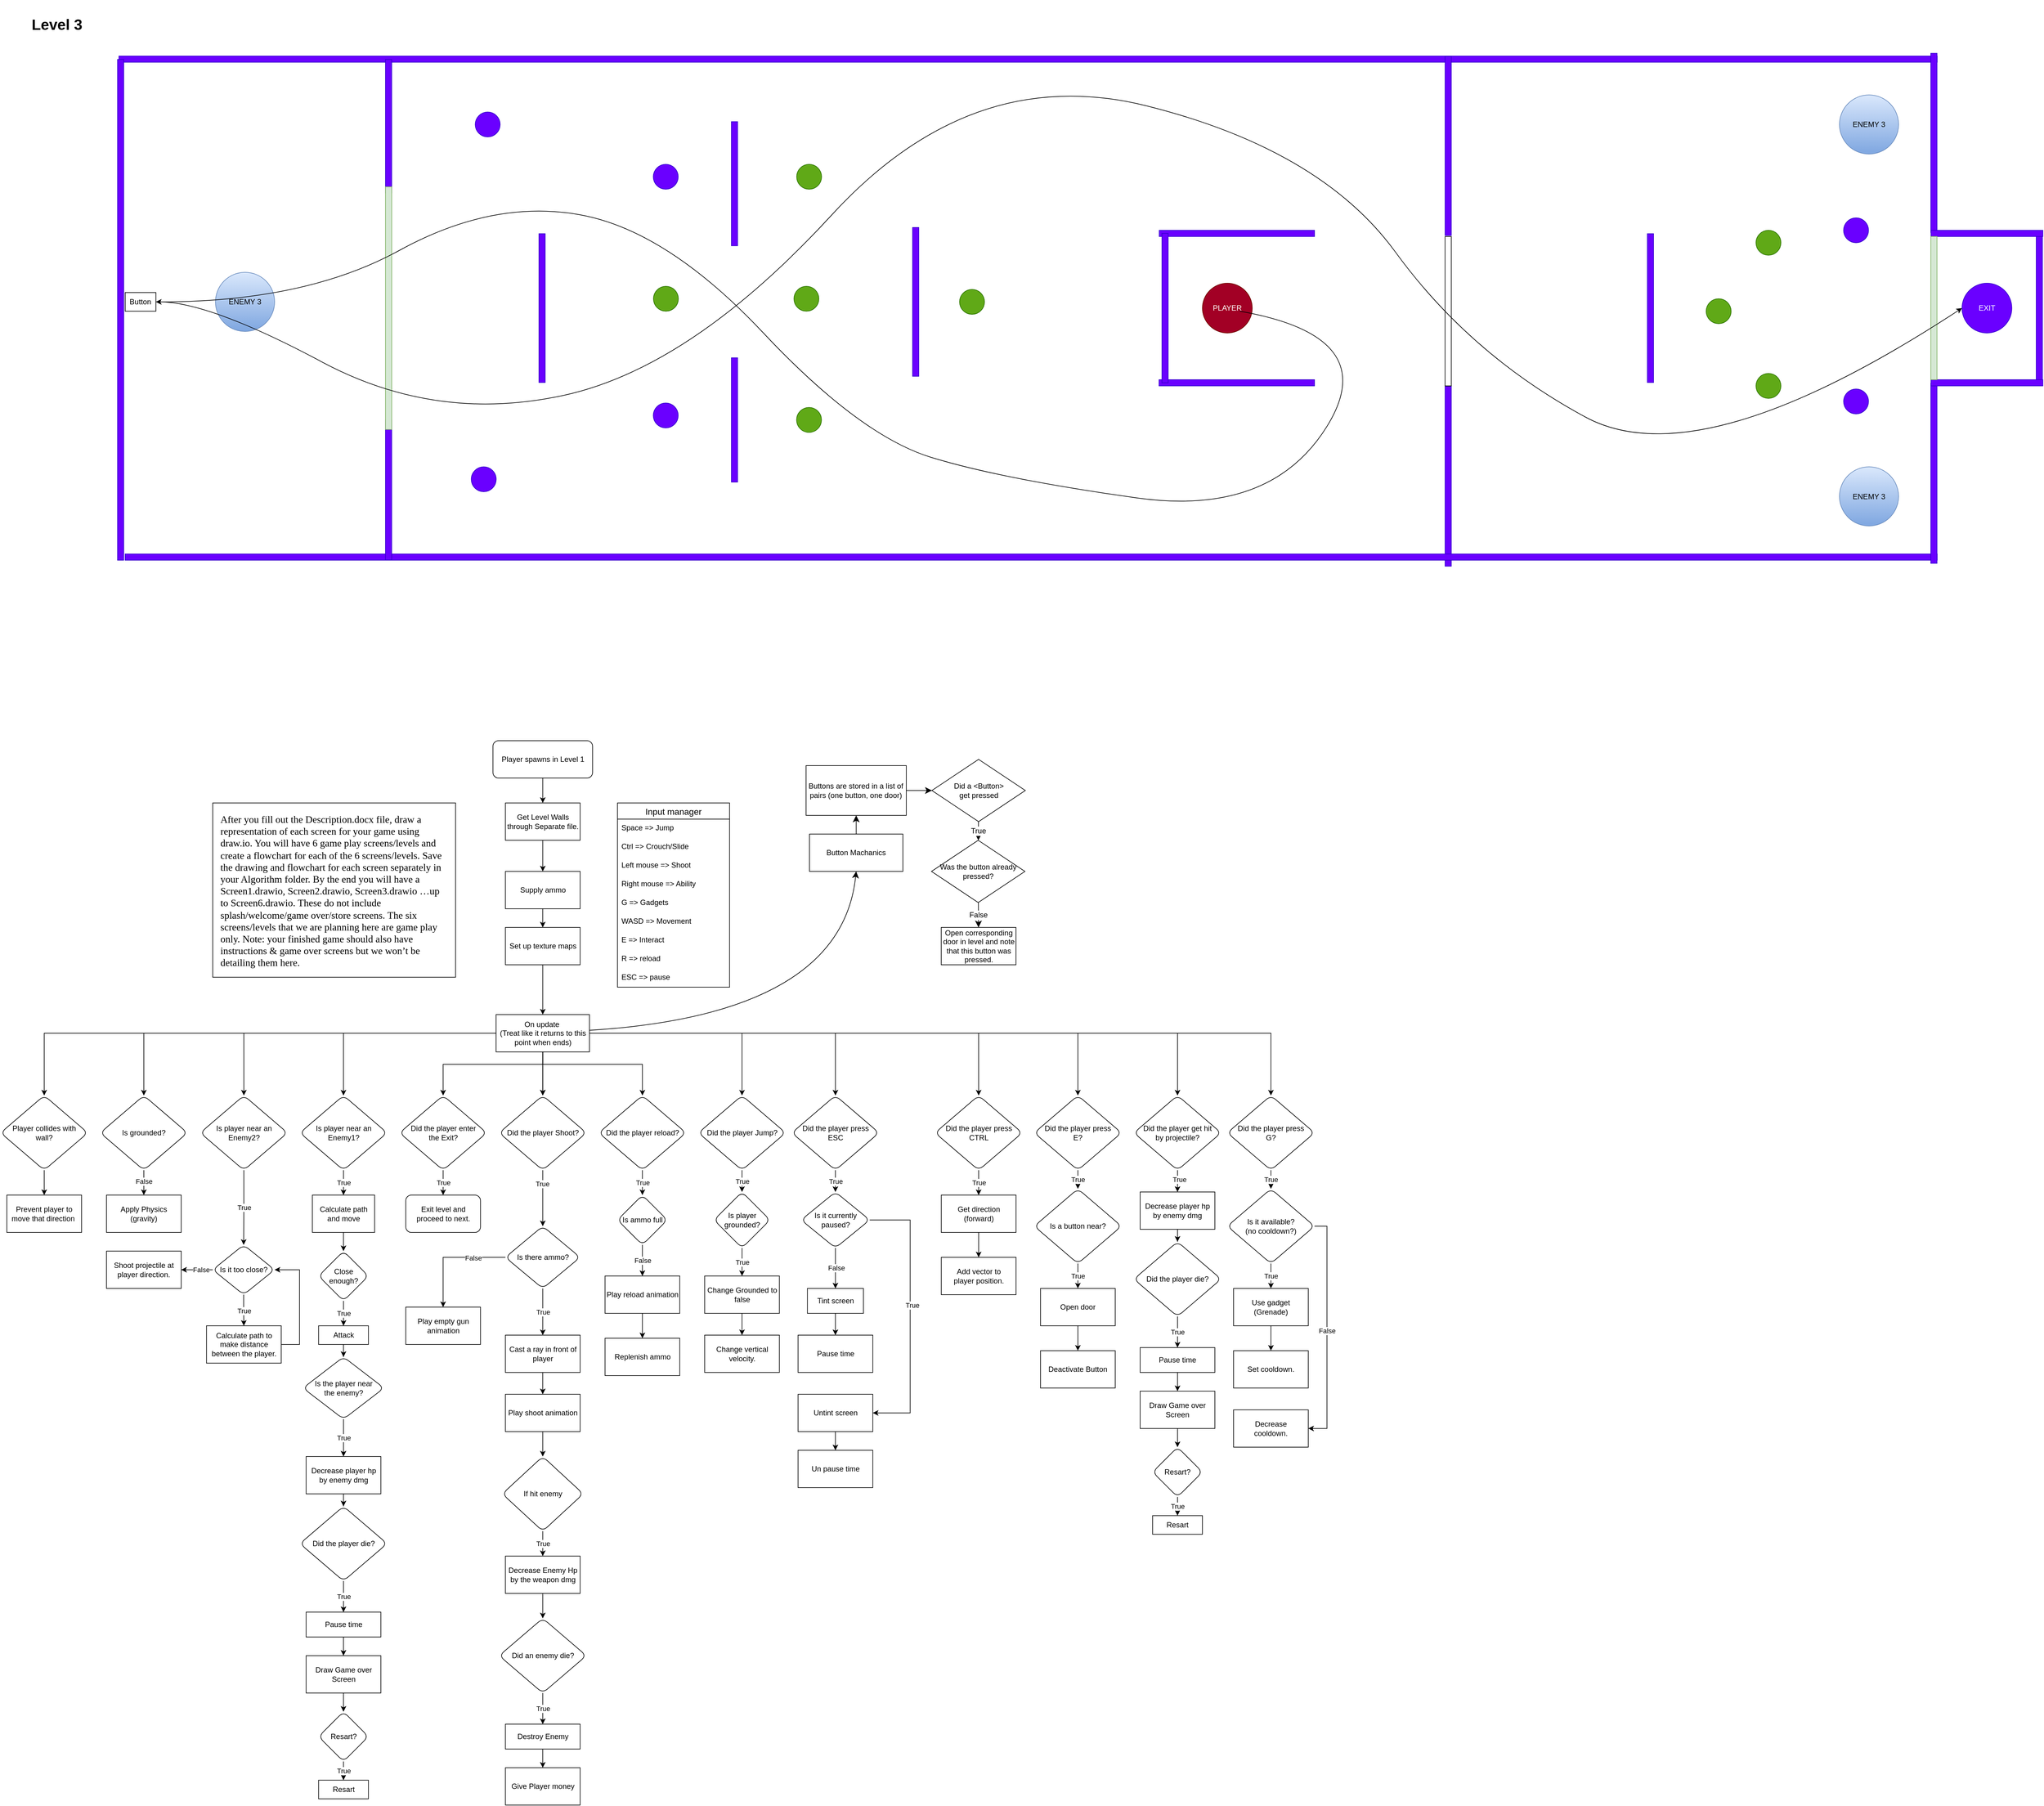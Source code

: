 <mxfile version="26.2.14">
  <diagram name="Page-1" id="2xfqD6G6PX9wo0LNrm-w">
    <mxGraphModel dx="1683" dy="1154" grid="1" gridSize="10" guides="1" tooltips="1" connect="1" arrows="1" fold="1" page="1" pageScale="1" pageWidth="1200" pageHeight="2400" math="0" shadow="0">
      <root>
        <mxCell id="0" />
        <mxCell id="1" parent="0" />
        <mxCell id="4vGkz7nxXuu8QmF7Kftd-1" value="" style="edgeStyle=orthogonalEdgeStyle;rounded=0;orthogonalLoop=1;jettySize=auto;html=1;" parent="1" source="4vGkz7nxXuu8QmF7Kftd-2" target="4vGkz7nxXuu8QmF7Kftd-91" edge="1">
          <mxGeometry relative="1" as="geometry" />
        </mxCell>
        <mxCell id="4vGkz7nxXuu8QmF7Kftd-2" value="Player spawns in Level 1" style="rounded=1;whiteSpace=wrap;html=1;" parent="1" vertex="1">
          <mxGeometry x="790.64" y="1190" width="160" height="60" as="geometry" />
        </mxCell>
        <mxCell id="4vGkz7nxXuu8QmF7Kftd-3" value="Input manager" style="swimlane;fontStyle=0;childLayout=stackLayout;horizontal=1;startSize=26;horizontalStack=0;resizeParent=1;resizeParentMax=0;resizeLast=0;collapsible=1;marginBottom=0;align=center;fontSize=14;" parent="1" vertex="1">
          <mxGeometry x="990.64" y="1290" width="180" height="296" as="geometry">
            <mxRectangle x="790" y="520" width="130" height="30" as="alternateBounds" />
          </mxGeometry>
        </mxCell>
        <mxCell id="4vGkz7nxXuu8QmF7Kftd-4" value="Space =&amp;gt; Jump" style="text;strokeColor=none;fillColor=none;spacingLeft=4;spacingRight=4;overflow=hidden;rotatable=0;points=[[0,0.5],[1,0.5]];portConstraint=eastwest;fontSize=12;whiteSpace=wrap;html=1;" parent="4vGkz7nxXuu8QmF7Kftd-3" vertex="1">
          <mxGeometry y="26" width="180" height="30" as="geometry" />
        </mxCell>
        <mxCell id="4vGkz7nxXuu8QmF7Kftd-5" value="Ctrl =&amp;gt; Crouch/Slide" style="text;strokeColor=none;fillColor=none;spacingLeft=4;spacingRight=4;overflow=hidden;rotatable=0;points=[[0,0.5],[1,0.5]];portConstraint=eastwest;fontSize=12;whiteSpace=wrap;html=1;" parent="4vGkz7nxXuu8QmF7Kftd-3" vertex="1">
          <mxGeometry y="56" width="180" height="30" as="geometry" />
        </mxCell>
        <mxCell id="4vGkz7nxXuu8QmF7Kftd-6" value="Left mouse =&amp;gt; Shoot" style="text;strokeColor=none;fillColor=none;spacingLeft=4;spacingRight=4;overflow=hidden;rotatable=0;points=[[0,0.5],[1,0.5]];portConstraint=eastwest;fontSize=12;whiteSpace=wrap;html=1;" parent="4vGkz7nxXuu8QmF7Kftd-3" vertex="1">
          <mxGeometry y="86" width="180" height="30" as="geometry" />
        </mxCell>
        <mxCell id="4vGkz7nxXuu8QmF7Kftd-7" value="Right mouse =&amp;gt; Ability" style="text;strokeColor=none;fillColor=none;spacingLeft=4;spacingRight=4;overflow=hidden;rotatable=0;points=[[0,0.5],[1,0.5]];portConstraint=eastwest;fontSize=12;whiteSpace=wrap;html=1;" parent="4vGkz7nxXuu8QmF7Kftd-3" vertex="1">
          <mxGeometry y="116" width="180" height="30" as="geometry" />
        </mxCell>
        <mxCell id="4vGkz7nxXuu8QmF7Kftd-8" value="G =&amp;gt; Gadgets" style="text;strokeColor=none;fillColor=none;spacingLeft=4;spacingRight=4;overflow=hidden;rotatable=0;points=[[0,0.5],[1,0.5]];portConstraint=eastwest;fontSize=12;whiteSpace=wrap;html=1;" parent="4vGkz7nxXuu8QmF7Kftd-3" vertex="1">
          <mxGeometry y="146" width="180" height="30" as="geometry" />
        </mxCell>
        <mxCell id="4vGkz7nxXuu8QmF7Kftd-9" value="WASD =&amp;gt; Movement" style="text;strokeColor=none;fillColor=none;spacingLeft=4;spacingRight=4;overflow=hidden;rotatable=0;points=[[0,0.5],[1,0.5]];portConstraint=eastwest;fontSize=12;whiteSpace=wrap;html=1;" parent="4vGkz7nxXuu8QmF7Kftd-3" vertex="1">
          <mxGeometry y="176" width="180" height="30" as="geometry" />
        </mxCell>
        <mxCell id="4vGkz7nxXuu8QmF7Kftd-10" value="E =&amp;gt; Interact" style="text;strokeColor=none;fillColor=none;spacingLeft=4;spacingRight=4;overflow=hidden;rotatable=0;points=[[0,0.5],[1,0.5]];portConstraint=eastwest;fontSize=12;whiteSpace=wrap;html=1;" parent="4vGkz7nxXuu8QmF7Kftd-3" vertex="1">
          <mxGeometry y="206" width="180" height="30" as="geometry" />
        </mxCell>
        <mxCell id="4vGkz7nxXuu8QmF7Kftd-11" value="R =&amp;gt; reload" style="text;strokeColor=none;fillColor=none;spacingLeft=4;spacingRight=4;overflow=hidden;rotatable=0;points=[[0,0.5],[1,0.5]];portConstraint=eastwest;fontSize=12;whiteSpace=wrap;html=1;" parent="4vGkz7nxXuu8QmF7Kftd-3" vertex="1">
          <mxGeometry y="236" width="180" height="30" as="geometry" />
        </mxCell>
        <mxCell id="4vGkz7nxXuu8QmF7Kftd-12" value="ESC =&amp;gt; pause" style="text;strokeColor=none;fillColor=none;spacingLeft=4;spacingRight=4;overflow=hidden;rotatable=0;points=[[0,0.5],[1,0.5]];portConstraint=eastwest;fontSize=12;whiteSpace=wrap;html=1;" parent="4vGkz7nxXuu8QmF7Kftd-3" vertex="1">
          <mxGeometry y="266" width="180" height="30" as="geometry" />
        </mxCell>
        <mxCell id="4vGkz7nxXuu8QmF7Kftd-13" value="" style="edgeStyle=orthogonalEdgeStyle;rounded=0;orthogonalLoop=1;jettySize=auto;html=1;" parent="1" source="4vGkz7nxXuu8QmF7Kftd-15" target="4vGkz7nxXuu8QmF7Kftd-75" edge="1">
          <mxGeometry relative="1" as="geometry" />
        </mxCell>
        <mxCell id="4vGkz7nxXuu8QmF7Kftd-14" value="True" style="edgeLabel;html=1;align=center;verticalAlign=middle;resizable=0;points=[];" parent="4vGkz7nxXuu8QmF7Kftd-13" vertex="1" connectable="0">
          <mxGeometry x="-0.511" y="-1" relative="1" as="geometry">
            <mxPoint as="offset" />
          </mxGeometry>
        </mxCell>
        <mxCell id="4vGkz7nxXuu8QmF7Kftd-15" value="Did the player Shoot?" style="rhombus;whiteSpace=wrap;html=1;rounded=1;" parent="1" vertex="1">
          <mxGeometry x="800.64" y="1760" width="140" height="120" as="geometry" />
        </mxCell>
        <mxCell id="4vGkz7nxXuu8QmF7Kftd-16" value="Apply Physics (gravity)" style="rounded=0;whiteSpace=wrap;html=1;" parent="1" vertex="1">
          <mxGeometry x="170" y="1920" width="120" height="60" as="geometry" />
        </mxCell>
        <mxCell id="4vGkz7nxXuu8QmF7Kftd-17" value="" style="edgeStyle=orthogonalEdgeStyle;rounded=0;orthogonalLoop=1;jettySize=auto;html=1;" parent="1" source="4vGkz7nxXuu8QmF7Kftd-30" target="4vGkz7nxXuu8QmF7Kftd-15" edge="1">
          <mxGeometry relative="1" as="geometry" />
        </mxCell>
        <mxCell id="4vGkz7nxXuu8QmF7Kftd-18" value="" style="edgeStyle=orthogonalEdgeStyle;rounded=0;orthogonalLoop=1;jettySize=auto;html=1;" parent="1" source="4vGkz7nxXuu8QmF7Kftd-30" target="4vGkz7nxXuu8QmF7Kftd-15" edge="1">
          <mxGeometry relative="1" as="geometry" />
        </mxCell>
        <mxCell id="4vGkz7nxXuu8QmF7Kftd-19" style="edgeStyle=orthogonalEdgeStyle;rounded=0;orthogonalLoop=1;jettySize=auto;html=1;entryX=0.5;entryY=0;entryDx=0;entryDy=0;" parent="1" source="4vGkz7nxXuu8QmF7Kftd-30" target="4vGkz7nxXuu8QmF7Kftd-42" edge="1">
          <mxGeometry relative="1" as="geometry">
            <Array as="points">
              <mxPoint x="870.64" y="1710" />
              <mxPoint x="710.64" y="1710" />
            </Array>
          </mxGeometry>
        </mxCell>
        <mxCell id="4vGkz7nxXuu8QmF7Kftd-20" style="edgeStyle=orthogonalEdgeStyle;rounded=0;orthogonalLoop=1;jettySize=auto;html=1;" parent="1" source="4vGkz7nxXuu8QmF7Kftd-30" target="4vGkz7nxXuu8QmF7Kftd-59" edge="1">
          <mxGeometry relative="1" as="geometry" />
        </mxCell>
        <mxCell id="4vGkz7nxXuu8QmF7Kftd-21" style="edgeStyle=orthogonalEdgeStyle;rounded=0;orthogonalLoop=1;jettySize=auto;html=1;" parent="1" source="4vGkz7nxXuu8QmF7Kftd-30" target="4vGkz7nxXuu8QmF7Kftd-67" edge="1">
          <mxGeometry relative="1" as="geometry">
            <Array as="points">
              <mxPoint x="870.64" y="1710" />
              <mxPoint x="1030.64" y="1710" />
            </Array>
          </mxGeometry>
        </mxCell>
        <mxCell id="4vGkz7nxXuu8QmF7Kftd-22" style="edgeStyle=orthogonalEdgeStyle;rounded=0;orthogonalLoop=1;jettySize=auto;html=1;" parent="1" source="4vGkz7nxXuu8QmF7Kftd-30" target="4vGkz7nxXuu8QmF7Kftd-78" edge="1">
          <mxGeometry relative="1" as="geometry" />
        </mxCell>
        <mxCell id="4vGkz7nxXuu8QmF7Kftd-23" style="edgeStyle=orthogonalEdgeStyle;rounded=0;orthogonalLoop=1;jettySize=auto;html=1;" parent="1" source="4vGkz7nxXuu8QmF7Kftd-30" target="4vGkz7nxXuu8QmF7Kftd-89" edge="1">
          <mxGeometry relative="1" as="geometry" />
        </mxCell>
        <mxCell id="4vGkz7nxXuu8QmF7Kftd-24" style="edgeStyle=orthogonalEdgeStyle;rounded=0;orthogonalLoop=1;jettySize=auto;html=1;entryX=0.5;entryY=0;entryDx=0;entryDy=0;" parent="1" source="4vGkz7nxXuu8QmF7Kftd-30" target="4vGkz7nxXuu8QmF7Kftd-111" edge="1">
          <mxGeometry relative="1" as="geometry" />
        </mxCell>
        <mxCell id="4vGkz7nxXuu8QmF7Kftd-25" style="edgeStyle=orthogonalEdgeStyle;rounded=0;orthogonalLoop=1;jettySize=auto;html=1;entryX=0.5;entryY=0;entryDx=0;entryDy=0;" parent="1" source="4vGkz7nxXuu8QmF7Kftd-30" target="4vGkz7nxXuu8QmF7Kftd-97" edge="1">
          <mxGeometry relative="1" as="geometry" />
        </mxCell>
        <mxCell id="4vGkz7nxXuu8QmF7Kftd-26" style="edgeStyle=orthogonalEdgeStyle;rounded=0;orthogonalLoop=1;jettySize=auto;html=1;entryX=0.5;entryY=0;entryDx=0;entryDy=0;" parent="1" source="4vGkz7nxXuu8QmF7Kftd-30" target="4vGkz7nxXuu8QmF7Kftd-174" edge="1">
          <mxGeometry relative="1" as="geometry" />
        </mxCell>
        <mxCell id="4vGkz7nxXuu8QmF7Kftd-27" style="edgeStyle=orthogonalEdgeStyle;rounded=0;orthogonalLoop=1;jettySize=auto;html=1;entryX=0.5;entryY=0;entryDx=0;entryDy=0;" parent="1" source="4vGkz7nxXuu8QmF7Kftd-30" target="4vGkz7nxXuu8QmF7Kftd-177" edge="1">
          <mxGeometry relative="1" as="geometry" />
        </mxCell>
        <mxCell id="4vGkz7nxXuu8QmF7Kftd-28" style="edgeStyle=orthogonalEdgeStyle;rounded=0;orthogonalLoop=1;jettySize=auto;html=1;entryX=0.5;entryY=0;entryDx=0;entryDy=0;" parent="1" source="4vGkz7nxXuu8QmF7Kftd-30" target="4vGkz7nxXuu8QmF7Kftd-190" edge="1">
          <mxGeometry relative="1" as="geometry" />
        </mxCell>
        <mxCell id="4vGkz7nxXuu8QmF7Kftd-29" style="edgeStyle=orthogonalEdgeStyle;rounded=0;orthogonalLoop=1;jettySize=auto;html=1;entryX=0.5;entryY=0;entryDx=0;entryDy=0;" parent="1" source="4vGkz7nxXuu8QmF7Kftd-30" target="4vGkz7nxXuu8QmF7Kftd-206" edge="1">
          <mxGeometry relative="1" as="geometry" />
        </mxCell>
        <mxCell id="NjJisONS0e7iSbClvMFq-59" style="edgeStyle=orthogonalEdgeStyle;rounded=0;orthogonalLoop=1;jettySize=auto;html=1;entryX=0.5;entryY=0;entryDx=0;entryDy=0;" parent="1" source="4vGkz7nxXuu8QmF7Kftd-30" target="NjJisONS0e7iSbClvMFq-56" edge="1">
          <mxGeometry relative="1" as="geometry" />
        </mxCell>
        <mxCell id="AHHrEbp7xVRI3c2H2Wv2-3" style="edgeStyle=none;curved=1;rounded=0;orthogonalLoop=1;jettySize=auto;html=1;entryX=0.5;entryY=1;entryDx=0;entryDy=0;fontSize=12;startSize=8;endSize=8;" edge="1" parent="1" source="4vGkz7nxXuu8QmF7Kftd-30" target="AHHrEbp7xVRI3c2H2Wv2-1">
          <mxGeometry relative="1" as="geometry">
            <Array as="points">
              <mxPoint x="1350" y="1630" />
            </Array>
          </mxGeometry>
        </mxCell>
        <mxCell id="4vGkz7nxXuu8QmF7Kftd-30" value="On update&amp;nbsp;&lt;div&gt;(Treat like it returns to this point when ends)&lt;/div&gt;" style="rounded=0;whiteSpace=wrap;html=1;" parent="1" vertex="1">
          <mxGeometry x="795.64" y="1630" width="150" height="60" as="geometry" />
        </mxCell>
        <mxCell id="4vGkz7nxXuu8QmF7Kftd-31" value="" style="edgeStyle=orthogonalEdgeStyle;rounded=0;orthogonalLoop=1;jettySize=auto;html=1;" parent="1" source="4vGkz7nxXuu8QmF7Kftd-32" target="4vGkz7nxXuu8QmF7Kftd-86" edge="1">
          <mxGeometry relative="1" as="geometry" />
        </mxCell>
        <mxCell id="4vGkz7nxXuu8QmF7Kftd-32" value="Cast a ray in front of player" style="rounded=0;whiteSpace=wrap;html=1;" parent="1" vertex="1">
          <mxGeometry x="810.64" y="2145" width="120" height="60" as="geometry" />
        </mxCell>
        <mxCell id="4vGkz7nxXuu8QmF7Kftd-33" value="True" style="edgeStyle=orthogonalEdgeStyle;rounded=0;orthogonalLoop=1;jettySize=auto;html=1;" parent="1" source="4vGkz7nxXuu8QmF7Kftd-34" target="4vGkz7nxXuu8QmF7Kftd-36" edge="1">
          <mxGeometry relative="1" as="geometry" />
        </mxCell>
        <mxCell id="4vGkz7nxXuu8QmF7Kftd-34" value="If hit enemy" style="rhombus;whiteSpace=wrap;html=1;rounded=1;" parent="1" vertex="1">
          <mxGeometry x="805.64" y="2340" width="130" height="120" as="geometry" />
        </mxCell>
        <mxCell id="4vGkz7nxXuu8QmF7Kftd-35" value="" style="edgeStyle=orthogonalEdgeStyle;rounded=0;orthogonalLoop=1;jettySize=auto;html=1;" parent="1" source="4vGkz7nxXuu8QmF7Kftd-36" target="4vGkz7nxXuu8QmF7Kftd-45" edge="1">
          <mxGeometry relative="1" as="geometry" />
        </mxCell>
        <mxCell id="4vGkz7nxXuu8QmF7Kftd-36" value="Decrease Enemy Hp by the weapon dmg" style="whiteSpace=wrap;html=1;rounded=0;" parent="1" vertex="1">
          <mxGeometry x="810.64" y="2500" width="120" height="60" as="geometry" />
        </mxCell>
        <mxCell id="4vGkz7nxXuu8QmF7Kftd-37" value="True" style="edgeStyle=orthogonalEdgeStyle;rounded=0;orthogonalLoop=1;jettySize=auto;html=1;" parent="1" source="4vGkz7nxXuu8QmF7Kftd-38" target="4vGkz7nxXuu8QmF7Kftd-40" edge="1">
          <mxGeometry relative="1" as="geometry" />
        </mxCell>
        <mxCell id="4vGkz7nxXuu8QmF7Kftd-38" value="Is the player near the enemy?" style="rhombus;whiteSpace=wrap;html=1;rounded=1;spacing=10;" parent="1" vertex="1">
          <mxGeometry x="485.64" y="2180" width="130" height="100" as="geometry" />
        </mxCell>
        <mxCell id="4vGkz7nxXuu8QmF7Kftd-39" value="" style="edgeStyle=orthogonalEdgeStyle;rounded=0;orthogonalLoop=1;jettySize=auto;html=1;" parent="1" source="4vGkz7nxXuu8QmF7Kftd-40" target="4vGkz7nxXuu8QmF7Kftd-50" edge="1">
          <mxGeometry relative="1" as="geometry" />
        </mxCell>
        <mxCell id="4vGkz7nxXuu8QmF7Kftd-40" value="Decrease player hp by enemy dmg" style="rounded=0;whiteSpace=wrap;html=1;" parent="1" vertex="1">
          <mxGeometry x="490.64" y="2340" width="120" height="60" as="geometry" />
        </mxCell>
        <mxCell id="4vGkz7nxXuu8QmF7Kftd-41" value="True" style="edgeStyle=orthogonalEdgeStyle;rounded=0;orthogonalLoop=1;jettySize=auto;html=1;" parent="1" source="4vGkz7nxXuu8QmF7Kftd-42" target="4vGkz7nxXuu8QmF7Kftd-43" edge="1">
          <mxGeometry relative="1" as="geometry" />
        </mxCell>
        <mxCell id="4vGkz7nxXuu8QmF7Kftd-42" value="Did the player enter the Exit?" style="rhombus;whiteSpace=wrap;html=1;rounded=1;spacingLeft=10;spacingRight=10;" parent="1" vertex="1">
          <mxGeometry x="640.64" y="1760" width="140" height="120" as="geometry" />
        </mxCell>
        <mxCell id="4vGkz7nxXuu8QmF7Kftd-43" value="Exit level and proceed to next." style="whiteSpace=wrap;html=1;rounded=1;spacingLeft=10;spacingRight=10;" parent="1" vertex="1">
          <mxGeometry x="650.64" y="1920" width="120" height="60" as="geometry" />
        </mxCell>
        <mxCell id="4vGkz7nxXuu8QmF7Kftd-44" value="True" style="edgeStyle=orthogonalEdgeStyle;rounded=0;orthogonalLoop=1;jettySize=auto;html=1;" parent="1" source="4vGkz7nxXuu8QmF7Kftd-45" target="4vGkz7nxXuu8QmF7Kftd-47" edge="1">
          <mxGeometry relative="1" as="geometry" />
        </mxCell>
        <mxCell id="4vGkz7nxXuu8QmF7Kftd-45" value="Did an enemy die?" style="rhombus;whiteSpace=wrap;html=1;rounded=1;" parent="1" vertex="1">
          <mxGeometry x="800.64" y="2600" width="140" height="120" as="geometry" />
        </mxCell>
        <mxCell id="4vGkz7nxXuu8QmF7Kftd-46" value="" style="edgeStyle=orthogonalEdgeStyle;rounded=0;orthogonalLoop=1;jettySize=auto;html=1;" parent="1" source="4vGkz7nxXuu8QmF7Kftd-47" target="4vGkz7nxXuu8QmF7Kftd-48" edge="1">
          <mxGeometry relative="1" as="geometry" />
        </mxCell>
        <mxCell id="4vGkz7nxXuu8QmF7Kftd-47" value="Destroy Enemy" style="whiteSpace=wrap;html=1;rounded=0;" parent="1" vertex="1">
          <mxGeometry x="810.64" y="2770" width="120" height="40" as="geometry" />
        </mxCell>
        <mxCell id="4vGkz7nxXuu8QmF7Kftd-48" value="Give Player money" style="whiteSpace=wrap;html=1;rounded=0;" parent="1" vertex="1">
          <mxGeometry x="810.64" y="2840" width="120" height="60" as="geometry" />
        </mxCell>
        <mxCell id="4vGkz7nxXuu8QmF7Kftd-49" value="True" style="edgeStyle=orthogonalEdgeStyle;rounded=0;orthogonalLoop=1;jettySize=auto;html=1;" parent="1" source="4vGkz7nxXuu8QmF7Kftd-50" target="4vGkz7nxXuu8QmF7Kftd-52" edge="1">
          <mxGeometry relative="1" as="geometry" />
        </mxCell>
        <mxCell id="4vGkz7nxXuu8QmF7Kftd-50" value="Did the player die?" style="rhombus;whiteSpace=wrap;html=1;rounded=1;" parent="1" vertex="1">
          <mxGeometry x="480.64" y="2420" width="140" height="120" as="geometry" />
        </mxCell>
        <mxCell id="4vGkz7nxXuu8QmF7Kftd-51" value="" style="edgeStyle=orthogonalEdgeStyle;rounded=0;orthogonalLoop=1;jettySize=auto;html=1;" parent="1" source="4vGkz7nxXuu8QmF7Kftd-52" target="4vGkz7nxXuu8QmF7Kftd-54" edge="1">
          <mxGeometry relative="1" as="geometry" />
        </mxCell>
        <mxCell id="4vGkz7nxXuu8QmF7Kftd-52" value="Pause time" style="whiteSpace=wrap;html=1;rounded=0;" parent="1" vertex="1">
          <mxGeometry x="490.64" y="2590" width="120" height="40" as="geometry" />
        </mxCell>
        <mxCell id="4vGkz7nxXuu8QmF7Kftd-53" value="" style="edgeStyle=orthogonalEdgeStyle;rounded=0;orthogonalLoop=1;jettySize=auto;html=1;" parent="1" source="4vGkz7nxXuu8QmF7Kftd-54" target="4vGkz7nxXuu8QmF7Kftd-56" edge="1">
          <mxGeometry relative="1" as="geometry" />
        </mxCell>
        <mxCell id="4vGkz7nxXuu8QmF7Kftd-54" value="Draw Game over Screen" style="whiteSpace=wrap;html=1;rounded=0;" parent="1" vertex="1">
          <mxGeometry x="490.64" y="2660" width="120" height="60" as="geometry" />
        </mxCell>
        <mxCell id="4vGkz7nxXuu8QmF7Kftd-55" value="True" style="edgeStyle=orthogonalEdgeStyle;rounded=0;orthogonalLoop=1;jettySize=auto;html=1;" parent="1" source="4vGkz7nxXuu8QmF7Kftd-56" target="4vGkz7nxXuu8QmF7Kftd-57" edge="1">
          <mxGeometry relative="1" as="geometry" />
        </mxCell>
        <mxCell id="4vGkz7nxXuu8QmF7Kftd-56" value="Resart?" style="rhombus;whiteSpace=wrap;html=1;rounded=1;" parent="1" vertex="1">
          <mxGeometry x="510.64" y="2750" width="80" height="80" as="geometry" />
        </mxCell>
        <mxCell id="4vGkz7nxXuu8QmF7Kftd-57" value="Resart" style="whiteSpace=wrap;html=1;rounded=0;" parent="1" vertex="1">
          <mxGeometry x="510.64" y="2860" width="80" height="30" as="geometry" />
        </mxCell>
        <mxCell id="4vGkz7nxXuu8QmF7Kftd-58" value="True" style="edgeStyle=orthogonalEdgeStyle;rounded=0;orthogonalLoop=1;jettySize=auto;html=1;" parent="1" source="4vGkz7nxXuu8QmF7Kftd-59" target="4vGkz7nxXuu8QmF7Kftd-61" edge="1">
          <mxGeometry relative="1" as="geometry" />
        </mxCell>
        <mxCell id="4vGkz7nxXuu8QmF7Kftd-59" value="Is player near an Enemy1?" style="rhombus;whiteSpace=wrap;html=1;rounded=1;spacingLeft=10;spacingRight=10;" parent="1" vertex="1">
          <mxGeometry x="480.64" y="1760" width="140" height="120" as="geometry" />
        </mxCell>
        <mxCell id="4vGkz7nxXuu8QmF7Kftd-60" value="" style="edgeStyle=orthogonalEdgeStyle;rounded=0;orthogonalLoop=1;jettySize=auto;html=1;" parent="1" source="4vGkz7nxXuu8QmF7Kftd-61" target="4vGkz7nxXuu8QmF7Kftd-63" edge="1">
          <mxGeometry relative="1" as="geometry" />
        </mxCell>
        <mxCell id="4vGkz7nxXuu8QmF7Kftd-61" value="Calculate path and move" style="whiteSpace=wrap;html=1;rounded=0;" parent="1" vertex="1">
          <mxGeometry x="500.64" y="1920" width="100" height="60" as="geometry" />
        </mxCell>
        <mxCell id="4vGkz7nxXuu8QmF7Kftd-62" value="True" style="edgeStyle=orthogonalEdgeStyle;rounded=0;orthogonalLoop=1;jettySize=auto;html=1;" parent="1" source="4vGkz7nxXuu8QmF7Kftd-63" target="4vGkz7nxXuu8QmF7Kftd-65" edge="1">
          <mxGeometry relative="1" as="geometry" />
        </mxCell>
        <mxCell id="4vGkz7nxXuu8QmF7Kftd-63" value="Close enough?" style="rhombus;whiteSpace=wrap;html=1;rounded=1;" parent="1" vertex="1">
          <mxGeometry x="510.64" y="2010" width="80" height="80" as="geometry" />
        </mxCell>
        <mxCell id="4vGkz7nxXuu8QmF7Kftd-64" value="" style="edgeStyle=orthogonalEdgeStyle;rounded=0;orthogonalLoop=1;jettySize=auto;html=1;" parent="1" source="4vGkz7nxXuu8QmF7Kftd-65" target="4vGkz7nxXuu8QmF7Kftd-38" edge="1">
          <mxGeometry relative="1" as="geometry" />
        </mxCell>
        <mxCell id="4vGkz7nxXuu8QmF7Kftd-65" value="Attack" style="whiteSpace=wrap;html=1;rounded=0;" parent="1" vertex="1">
          <mxGeometry x="510.64" y="2130" width="80" height="30" as="geometry" />
        </mxCell>
        <mxCell id="4vGkz7nxXuu8QmF7Kftd-66" value="True" style="edgeStyle=orthogonalEdgeStyle;rounded=0;orthogonalLoop=1;jettySize=auto;html=1;" parent="1" source="4vGkz7nxXuu8QmF7Kftd-67" target="4vGkz7nxXuu8QmF7Kftd-69" edge="1">
          <mxGeometry relative="1" as="geometry" />
        </mxCell>
        <mxCell id="4vGkz7nxXuu8QmF7Kftd-67" value="Did the player reload?" style="rhombus;whiteSpace=wrap;html=1;rounded=1;" parent="1" vertex="1">
          <mxGeometry x="960.64" y="1760" width="140" height="120" as="geometry" />
        </mxCell>
        <mxCell id="4vGkz7nxXuu8QmF7Kftd-68" value="False" style="edgeStyle=orthogonalEdgeStyle;rounded=0;orthogonalLoop=1;jettySize=auto;html=1;" parent="1" source="4vGkz7nxXuu8QmF7Kftd-69" target="4vGkz7nxXuu8QmF7Kftd-71" edge="1">
          <mxGeometry relative="1" as="geometry" />
        </mxCell>
        <mxCell id="4vGkz7nxXuu8QmF7Kftd-69" value="Is ammo full" style="rhombus;whiteSpace=wrap;html=1;rounded=1;" parent="1" vertex="1">
          <mxGeometry x="990.64" y="1920" width="80" height="80" as="geometry" />
        </mxCell>
        <mxCell id="4vGkz7nxXuu8QmF7Kftd-70" value="" style="edgeStyle=orthogonalEdgeStyle;rounded=0;orthogonalLoop=1;jettySize=auto;html=1;" parent="1" source="4vGkz7nxXuu8QmF7Kftd-71" target="4vGkz7nxXuu8QmF7Kftd-76" edge="1">
          <mxGeometry relative="1" as="geometry" />
        </mxCell>
        <mxCell id="4vGkz7nxXuu8QmF7Kftd-71" value="Play reload animation" style="whiteSpace=wrap;html=1;rounded=0;" parent="1" vertex="1">
          <mxGeometry x="970.64" y="2050" width="120" height="60" as="geometry" />
        </mxCell>
        <mxCell id="4vGkz7nxXuu8QmF7Kftd-72" value="True" style="edgeStyle=orthogonalEdgeStyle;rounded=0;orthogonalLoop=1;jettySize=auto;html=1;" parent="1" source="4vGkz7nxXuu8QmF7Kftd-75" target="4vGkz7nxXuu8QmF7Kftd-32" edge="1">
          <mxGeometry relative="1" as="geometry" />
        </mxCell>
        <mxCell id="4vGkz7nxXuu8QmF7Kftd-73" value="" style="edgeStyle=orthogonalEdgeStyle;rounded=0;orthogonalLoop=1;jettySize=auto;html=1;" parent="1" source="4vGkz7nxXuu8QmF7Kftd-75" target="4vGkz7nxXuu8QmF7Kftd-84" edge="1">
          <mxGeometry relative="1" as="geometry" />
        </mxCell>
        <mxCell id="4vGkz7nxXuu8QmF7Kftd-74" value="False" style="edgeLabel;html=1;align=center;verticalAlign=middle;resizable=0;points=[];" parent="4vGkz7nxXuu8QmF7Kftd-73" vertex="1" connectable="0">
          <mxGeometry x="-0.43" y="1" relative="1" as="geometry">
            <mxPoint as="offset" />
          </mxGeometry>
        </mxCell>
        <mxCell id="4vGkz7nxXuu8QmF7Kftd-75" value="Is there ammo?" style="rhombus;whiteSpace=wrap;html=1;rounded=1;" parent="1" vertex="1">
          <mxGeometry x="810.64" y="1970" width="120" height="100" as="geometry" />
        </mxCell>
        <mxCell id="4vGkz7nxXuu8QmF7Kftd-76" value="Replenish ammo" style="whiteSpace=wrap;html=1;rounded=0;" parent="1" vertex="1">
          <mxGeometry x="970.64" y="2150" width="120" height="60" as="geometry" />
        </mxCell>
        <mxCell id="4vGkz7nxXuu8QmF7Kftd-77" value="True" style="edgeStyle=orthogonalEdgeStyle;rounded=0;orthogonalLoop=1;jettySize=auto;html=1;" parent="1" source="4vGkz7nxXuu8QmF7Kftd-78" target="4vGkz7nxXuu8QmF7Kftd-80" edge="1">
          <mxGeometry relative="1" as="geometry" />
        </mxCell>
        <mxCell id="4vGkz7nxXuu8QmF7Kftd-78" value="Did the player Jump?" style="rhombus;whiteSpace=wrap;html=1;rounded=1;" parent="1" vertex="1">
          <mxGeometry x="1120.64" y="1760" width="140" height="120" as="geometry" />
        </mxCell>
        <mxCell id="4vGkz7nxXuu8QmF7Kftd-79" value="True" style="edgeStyle=orthogonalEdgeStyle;rounded=0;orthogonalLoop=1;jettySize=auto;html=1;" parent="1" source="4vGkz7nxXuu8QmF7Kftd-80" target="4vGkz7nxXuu8QmF7Kftd-82" edge="1">
          <mxGeometry relative="1" as="geometry" />
        </mxCell>
        <mxCell id="4vGkz7nxXuu8QmF7Kftd-80" value="Is player grounded?" style="rhombus;whiteSpace=wrap;html=1;rounded=1;" parent="1" vertex="1">
          <mxGeometry x="1145.64" y="1915" width="90" height="90" as="geometry" />
        </mxCell>
        <mxCell id="4vGkz7nxXuu8QmF7Kftd-81" value="" style="edgeStyle=orthogonalEdgeStyle;rounded=0;orthogonalLoop=1;jettySize=auto;html=1;" parent="1" source="4vGkz7nxXuu8QmF7Kftd-82" target="4vGkz7nxXuu8QmF7Kftd-83" edge="1">
          <mxGeometry relative="1" as="geometry" />
        </mxCell>
        <mxCell id="4vGkz7nxXuu8QmF7Kftd-82" value="Change Grounded to false" style="whiteSpace=wrap;html=1;rounded=0;" parent="1" vertex="1">
          <mxGeometry x="1130.64" y="2050" width="120" height="60" as="geometry" />
        </mxCell>
        <mxCell id="4vGkz7nxXuu8QmF7Kftd-83" value="Change vertical velocity." style="whiteSpace=wrap;html=1;rounded=0;" parent="1" vertex="1">
          <mxGeometry x="1130.64" y="2145" width="120" height="60" as="geometry" />
        </mxCell>
        <mxCell id="4vGkz7nxXuu8QmF7Kftd-84" value="Play empty gun animation" style="whiteSpace=wrap;html=1;rounded=0;" parent="1" vertex="1">
          <mxGeometry x="650.64" y="2100" width="120" height="60" as="geometry" />
        </mxCell>
        <mxCell id="4vGkz7nxXuu8QmF7Kftd-85" value="" style="edgeStyle=orthogonalEdgeStyle;rounded=0;orthogonalLoop=1;jettySize=auto;html=1;" parent="1" source="4vGkz7nxXuu8QmF7Kftd-86" target="4vGkz7nxXuu8QmF7Kftd-34" edge="1">
          <mxGeometry relative="1" as="geometry" />
        </mxCell>
        <mxCell id="4vGkz7nxXuu8QmF7Kftd-86" value="Play shoot animation" style="whiteSpace=wrap;html=1;rounded=0;" parent="1" vertex="1">
          <mxGeometry x="810.64" y="2240" width="120" height="60" as="geometry" />
        </mxCell>
        <mxCell id="4vGkz7nxXuu8QmF7Kftd-87" style="edgeStyle=orthogonalEdgeStyle;rounded=0;orthogonalLoop=1;jettySize=auto;html=1;" parent="1" source="4vGkz7nxXuu8QmF7Kftd-89" target="4vGkz7nxXuu8QmF7Kftd-16" edge="1">
          <mxGeometry relative="1" as="geometry" />
        </mxCell>
        <mxCell id="4vGkz7nxXuu8QmF7Kftd-88" value="False" style="edgeLabel;html=1;align=center;verticalAlign=middle;resizable=0;points=[];" parent="4vGkz7nxXuu8QmF7Kftd-87" vertex="1" connectable="0">
          <mxGeometry x="-0.102" relative="1" as="geometry">
            <mxPoint as="offset" />
          </mxGeometry>
        </mxCell>
        <mxCell id="4vGkz7nxXuu8QmF7Kftd-89" value="Is grounded?" style="rhombus;whiteSpace=wrap;html=1;rounded=1;" parent="1" vertex="1">
          <mxGeometry x="160" y="1760" width="140" height="120" as="geometry" />
        </mxCell>
        <mxCell id="4vGkz7nxXuu8QmF7Kftd-90" value="" style="edgeStyle=orthogonalEdgeStyle;rounded=0;orthogonalLoop=1;jettySize=auto;html=1;" parent="1" source="4vGkz7nxXuu8QmF7Kftd-91" target="4vGkz7nxXuu8QmF7Kftd-93" edge="1">
          <mxGeometry relative="1" as="geometry" />
        </mxCell>
        <mxCell id="4vGkz7nxXuu8QmF7Kftd-91" value="Get Level Walls through Separate file." style="rounded=0;whiteSpace=wrap;html=1;" parent="1" vertex="1">
          <mxGeometry x="810.64" y="1290" width="120" height="60" as="geometry" />
        </mxCell>
        <mxCell id="4vGkz7nxXuu8QmF7Kftd-92" value="" style="edgeStyle=orthogonalEdgeStyle;rounded=0;orthogonalLoop=1;jettySize=auto;html=1;" parent="1" source="4vGkz7nxXuu8QmF7Kftd-93" target="4vGkz7nxXuu8QmF7Kftd-95" edge="1">
          <mxGeometry relative="1" as="geometry" />
        </mxCell>
        <mxCell id="4vGkz7nxXuu8QmF7Kftd-93" value="Supply ammo" style="whiteSpace=wrap;html=1;rounded=0;" parent="1" vertex="1">
          <mxGeometry x="810.64" y="1400" width="120" height="60" as="geometry" />
        </mxCell>
        <mxCell id="4vGkz7nxXuu8QmF7Kftd-94" style="edgeStyle=orthogonalEdgeStyle;rounded=0;orthogonalLoop=1;jettySize=auto;html=1;entryX=0.5;entryY=0;entryDx=0;entryDy=0;" parent="1" source="4vGkz7nxXuu8QmF7Kftd-95" target="4vGkz7nxXuu8QmF7Kftd-30" edge="1">
          <mxGeometry relative="1" as="geometry" />
        </mxCell>
        <mxCell id="4vGkz7nxXuu8QmF7Kftd-95" value="Set up texture maps" style="whiteSpace=wrap;html=1;rounded=0;" parent="1" vertex="1">
          <mxGeometry x="810.64" y="1490" width="120" height="60" as="geometry" />
        </mxCell>
        <mxCell id="4vGkz7nxXuu8QmF7Kftd-96" value="True" style="edgeStyle=orthogonalEdgeStyle;rounded=0;orthogonalLoop=1;jettySize=auto;html=1;" parent="1" source="4vGkz7nxXuu8QmF7Kftd-97" target="4vGkz7nxXuu8QmF7Kftd-105" edge="1">
          <mxGeometry relative="1" as="geometry" />
        </mxCell>
        <mxCell id="4vGkz7nxXuu8QmF7Kftd-97" value="Did the player press ESC" style="rhombus;whiteSpace=wrap;html=1;rounded=1;spacingRight=10;spacingLeft=10;" parent="1" vertex="1">
          <mxGeometry x="1270.64" y="1760" width="140" height="120" as="geometry" />
        </mxCell>
        <mxCell id="4vGkz7nxXuu8QmF7Kftd-98" value="" style="edgeStyle=orthogonalEdgeStyle;rounded=0;orthogonalLoop=1;jettySize=auto;html=1;" parent="1" source="4vGkz7nxXuu8QmF7Kftd-99" target="4vGkz7nxXuu8QmF7Kftd-100" edge="1">
          <mxGeometry relative="1" as="geometry" />
        </mxCell>
        <mxCell id="4vGkz7nxXuu8QmF7Kftd-99" value="Tint screen" style="whiteSpace=wrap;html=1;rounded=0;spacingRight=10;spacingLeft=10;" parent="1" vertex="1">
          <mxGeometry x="1295.64" y="2070" width="90" height="40" as="geometry" />
        </mxCell>
        <mxCell id="4vGkz7nxXuu8QmF7Kftd-100" value="Pause time" style="whiteSpace=wrap;html=1;rounded=0;spacingRight=10;spacingLeft=10;" parent="1" vertex="1">
          <mxGeometry x="1280.64" y="2145" width="120" height="60" as="geometry" />
        </mxCell>
        <mxCell id="4vGkz7nxXuu8QmF7Kftd-101" value="" style="edgeStyle=orthogonalEdgeStyle;rounded=0;orthogonalLoop=1;jettySize=auto;html=1;" parent="1" source="4vGkz7nxXuu8QmF7Kftd-105" target="4vGkz7nxXuu8QmF7Kftd-99" edge="1">
          <mxGeometry relative="1" as="geometry" />
        </mxCell>
        <mxCell id="4vGkz7nxXuu8QmF7Kftd-102" value="False" style="edgeLabel;html=1;align=center;verticalAlign=middle;resizable=0;points=[];" parent="4vGkz7nxXuu8QmF7Kftd-101" vertex="1" connectable="0">
          <mxGeometry x="-0.013" y="1" relative="1" as="geometry">
            <mxPoint as="offset" />
          </mxGeometry>
        </mxCell>
        <mxCell id="4vGkz7nxXuu8QmF7Kftd-103" value="" style="edgeStyle=orthogonalEdgeStyle;rounded=0;orthogonalLoop=1;jettySize=auto;html=1;" parent="1" source="4vGkz7nxXuu8QmF7Kftd-105" target="4vGkz7nxXuu8QmF7Kftd-107" edge="1">
          <mxGeometry relative="1" as="geometry">
            <Array as="points">
              <mxPoint x="1460.64" y="1960" />
              <mxPoint x="1460.64" y="2270" />
            </Array>
          </mxGeometry>
        </mxCell>
        <mxCell id="4vGkz7nxXuu8QmF7Kftd-104" value="True" style="edgeLabel;html=1;align=center;verticalAlign=middle;resizable=0;points=[];" parent="4vGkz7nxXuu8QmF7Kftd-103" vertex="1" connectable="0">
          <mxGeometry x="-0.074" y="3" relative="1" as="geometry">
            <mxPoint as="offset" />
          </mxGeometry>
        </mxCell>
        <mxCell id="4vGkz7nxXuu8QmF7Kftd-105" value="Is it currently paused?" style="rhombus;whiteSpace=wrap;html=1;rounded=1;spacingRight=10;spacingLeft=10;" parent="1" vertex="1">
          <mxGeometry x="1285.64" y="1915" width="110" height="90" as="geometry" />
        </mxCell>
        <mxCell id="4vGkz7nxXuu8QmF7Kftd-106" value="" style="edgeStyle=orthogonalEdgeStyle;rounded=0;orthogonalLoop=1;jettySize=auto;html=1;" parent="1" source="4vGkz7nxXuu8QmF7Kftd-107" target="4vGkz7nxXuu8QmF7Kftd-108" edge="1">
          <mxGeometry relative="1" as="geometry" />
        </mxCell>
        <mxCell id="4vGkz7nxXuu8QmF7Kftd-107" value="Untint screen" style="whiteSpace=wrap;html=1;rounded=0;spacingRight=10;spacingLeft=10;" parent="1" vertex="1">
          <mxGeometry x="1280.64" y="2240" width="120" height="60" as="geometry" />
        </mxCell>
        <mxCell id="4vGkz7nxXuu8QmF7Kftd-108" value="Un pause time" style="whiteSpace=wrap;html=1;rounded=0;spacingRight=10;spacingLeft=10;" parent="1" vertex="1">
          <mxGeometry x="1280.64" y="2330" width="120" height="60" as="geometry" />
        </mxCell>
        <mxCell id="4vGkz7nxXuu8QmF7Kftd-109" value="&lt;span style=&quot;color: rgb(0, 0, 0); font-family: &amp;quot;Times New Roman&amp;quot;; font-size: medium;&quot;&gt;After you fill out the Description.docx file, draw a representation of each screen for your game using draw.io. You will have 6 game play screens/levels and create a flowchart for each of the 6 screens/levels. Save the drawing and flowchart for each screen separately in your Algorithm folder. By the end you will have a Screen1.drawio, Screen2.drawio, Screen3.drawio …up to Screen6.drawio. These do not include splash/welcome/game over/store screens. The six screens/levels that we are planning here are game play only. Note: your finished game should also have instructions &amp;amp; game over screens but we won’t be detailing them here.&lt;/span&gt;" style="rounded=0;whiteSpace=wrap;html=1;align=left;verticalAlign=top;spacingBottom=10;spacingLeft=10;spacingRight=10;spacingTop=10;" parent="1" vertex="1">
          <mxGeometry x="340.64" y="1290" width="390" height="280" as="geometry" />
        </mxCell>
        <mxCell id="4vGkz7nxXuu8QmF7Kftd-110" value="True" style="edgeStyle=orthogonalEdgeStyle;rounded=0;orthogonalLoop=1;jettySize=auto;html=1;" parent="1" source="4vGkz7nxXuu8QmF7Kftd-111" target="4vGkz7nxXuu8QmF7Kftd-113" edge="1">
          <mxGeometry relative="1" as="geometry" />
        </mxCell>
        <mxCell id="4vGkz7nxXuu8QmF7Kftd-111" value="Did the player press CTRL" style="rhombus;whiteSpace=wrap;html=1;rounded=1;spacingRight=10;spacingLeft=10;" parent="1" vertex="1">
          <mxGeometry x="1500.64" y="1760" width="140" height="120" as="geometry" />
        </mxCell>
        <mxCell id="4vGkz7nxXuu8QmF7Kftd-112" value="" style="edgeStyle=orthogonalEdgeStyle;rounded=0;orthogonalLoop=1;jettySize=auto;html=1;" parent="1" source="4vGkz7nxXuu8QmF7Kftd-113" target="4vGkz7nxXuu8QmF7Kftd-114" edge="1">
          <mxGeometry relative="1" as="geometry" />
        </mxCell>
        <mxCell id="4vGkz7nxXuu8QmF7Kftd-113" value="Get direction (forward)" style="whiteSpace=wrap;html=1;rounded=0;spacingRight=10;spacingLeft=10;" parent="1" vertex="1">
          <mxGeometry x="1510.64" y="1920" width="120" height="60" as="geometry" />
        </mxCell>
        <mxCell id="4vGkz7nxXuu8QmF7Kftd-114" value="Add vector to player position." style="whiteSpace=wrap;html=1;rounded=0;spacingRight=10;spacingLeft=10;" parent="1" vertex="1">
          <mxGeometry x="1510.64" y="2020" width="120" height="60" as="geometry" />
        </mxCell>
        <mxCell id="4vGkz7nxXuu8QmF7Kftd-115" value="Level 3" style="text;strokeColor=none;fillColor=none;html=1;fontSize=24;fontStyle=1;verticalAlign=middle;align=center;" parent="1" vertex="1">
          <mxGeometry width="180" height="80" as="geometry" />
        </mxCell>
        <mxCell id="4vGkz7nxXuu8QmF7Kftd-168" value="True" style="edgeStyle=orthogonalEdgeStyle;rounded=0;orthogonalLoop=1;jettySize=auto;html=1;" parent="1" source="4vGkz7nxXuu8QmF7Kftd-169" target="4vGkz7nxXuu8QmF7Kftd-171" edge="1">
          <mxGeometry relative="1" as="geometry" />
        </mxCell>
        <mxCell id="4vGkz7nxXuu8QmF7Kftd-169" value="Is a button near?" style="rhombus;whiteSpace=wrap;html=1;rounded=1;spacingRight=10;spacingLeft=10;" parent="1" vertex="1">
          <mxGeometry x="1660" y="1910" width="140" height="120" as="geometry" />
        </mxCell>
        <mxCell id="4vGkz7nxXuu8QmF7Kftd-170" value="" style="edgeStyle=orthogonalEdgeStyle;rounded=0;orthogonalLoop=1;jettySize=auto;html=1;" parent="1" source="4vGkz7nxXuu8QmF7Kftd-171" target="4vGkz7nxXuu8QmF7Kftd-172" edge="1">
          <mxGeometry relative="1" as="geometry" />
        </mxCell>
        <mxCell id="4vGkz7nxXuu8QmF7Kftd-171" value="Open door" style="whiteSpace=wrap;html=1;rounded=0;spacingRight=10;spacingLeft=10;" parent="1" vertex="1">
          <mxGeometry x="1670" y="2070" width="120" height="60" as="geometry" />
        </mxCell>
        <mxCell id="4vGkz7nxXuu8QmF7Kftd-172" value="Deactivate Button" style="whiteSpace=wrap;html=1;rounded=0;spacingRight=10;spacingLeft=10;" parent="1" vertex="1">
          <mxGeometry x="1670" y="2170" width="120" height="60" as="geometry" />
        </mxCell>
        <mxCell id="4vGkz7nxXuu8QmF7Kftd-173" value="True" style="edgeStyle=orthogonalEdgeStyle;rounded=0;orthogonalLoop=1;jettySize=auto;html=1;" parent="1" source="4vGkz7nxXuu8QmF7Kftd-174" target="4vGkz7nxXuu8QmF7Kftd-169" edge="1">
          <mxGeometry relative="1" as="geometry" />
        </mxCell>
        <mxCell id="4vGkz7nxXuu8QmF7Kftd-174" value="Did the player press E?" style="rhombus;whiteSpace=wrap;html=1;rounded=1;spacingRight=10;spacingLeft=10;" parent="1" vertex="1">
          <mxGeometry x="1660" y="1760" width="140" height="120" as="geometry" />
        </mxCell>
        <mxCell id="4vGkz7nxXuu8QmF7Kftd-175" style="edgeStyle=orthogonalEdgeStyle;rounded=0;orthogonalLoop=1;jettySize=auto;html=1;entryX=0.5;entryY=0;entryDx=0;entryDy=0;" parent="1" source="4vGkz7nxXuu8QmF7Kftd-177" target="4vGkz7nxXuu8QmF7Kftd-179" edge="1">
          <mxGeometry relative="1" as="geometry" />
        </mxCell>
        <mxCell id="4vGkz7nxXuu8QmF7Kftd-176" value="True" style="edgeLabel;html=1;align=center;verticalAlign=middle;resizable=0;points=[];" parent="4vGkz7nxXuu8QmF7Kftd-175" vertex="1" connectable="0">
          <mxGeometry x="0.102" y="3" relative="1" as="geometry">
            <mxPoint as="offset" />
          </mxGeometry>
        </mxCell>
        <mxCell id="4vGkz7nxXuu8QmF7Kftd-177" value="Did the player get hit by projectile?" style="rhombus;whiteSpace=wrap;html=1;rounded=1;spacingRight=10;spacingLeft=10;" parent="1" vertex="1">
          <mxGeometry x="1820" y="1760" width="140" height="120" as="geometry" />
        </mxCell>
        <mxCell id="4vGkz7nxXuu8QmF7Kftd-178" value="" style="edgeStyle=orthogonalEdgeStyle;rounded=0;orthogonalLoop=1;jettySize=auto;html=1;" parent="1" source="4vGkz7nxXuu8QmF7Kftd-179" target="4vGkz7nxXuu8QmF7Kftd-181" edge="1">
          <mxGeometry relative="1" as="geometry" />
        </mxCell>
        <mxCell id="4vGkz7nxXuu8QmF7Kftd-179" value="Decrease player hp by enemy dmg" style="rounded=0;whiteSpace=wrap;html=1;" parent="1" vertex="1">
          <mxGeometry x="1830" y="1915" width="120" height="60" as="geometry" />
        </mxCell>
        <mxCell id="4vGkz7nxXuu8QmF7Kftd-180" value="True" style="edgeStyle=orthogonalEdgeStyle;rounded=0;orthogonalLoop=1;jettySize=auto;html=1;" parent="1" source="4vGkz7nxXuu8QmF7Kftd-181" target="4vGkz7nxXuu8QmF7Kftd-183" edge="1">
          <mxGeometry relative="1" as="geometry" />
        </mxCell>
        <mxCell id="4vGkz7nxXuu8QmF7Kftd-181" value="Did the player die?" style="rhombus;whiteSpace=wrap;html=1;rounded=1;" parent="1" vertex="1">
          <mxGeometry x="1820" y="1995" width="140" height="120" as="geometry" />
        </mxCell>
        <mxCell id="4vGkz7nxXuu8QmF7Kftd-182" value="" style="edgeStyle=orthogonalEdgeStyle;rounded=0;orthogonalLoop=1;jettySize=auto;html=1;" parent="1" source="4vGkz7nxXuu8QmF7Kftd-183" target="4vGkz7nxXuu8QmF7Kftd-185" edge="1">
          <mxGeometry relative="1" as="geometry" />
        </mxCell>
        <mxCell id="4vGkz7nxXuu8QmF7Kftd-183" value="Pause time" style="whiteSpace=wrap;html=1;rounded=0;" parent="1" vertex="1">
          <mxGeometry x="1830" y="2165" width="120" height="40" as="geometry" />
        </mxCell>
        <mxCell id="4vGkz7nxXuu8QmF7Kftd-184" value="" style="edgeStyle=orthogonalEdgeStyle;rounded=0;orthogonalLoop=1;jettySize=auto;html=1;" parent="1" source="4vGkz7nxXuu8QmF7Kftd-185" target="4vGkz7nxXuu8QmF7Kftd-187" edge="1">
          <mxGeometry relative="1" as="geometry" />
        </mxCell>
        <mxCell id="4vGkz7nxXuu8QmF7Kftd-185" value="Draw Game over Screen" style="whiteSpace=wrap;html=1;rounded=0;" parent="1" vertex="1">
          <mxGeometry x="1830" y="2235" width="120" height="60" as="geometry" />
        </mxCell>
        <mxCell id="4vGkz7nxXuu8QmF7Kftd-186" value="True" style="edgeStyle=orthogonalEdgeStyle;rounded=0;orthogonalLoop=1;jettySize=auto;html=1;" parent="1" source="4vGkz7nxXuu8QmF7Kftd-187" target="4vGkz7nxXuu8QmF7Kftd-188" edge="1">
          <mxGeometry relative="1" as="geometry" />
        </mxCell>
        <mxCell id="4vGkz7nxXuu8QmF7Kftd-187" value="Resart?" style="rhombus;whiteSpace=wrap;html=1;rounded=1;" parent="1" vertex="1">
          <mxGeometry x="1850" y="2325" width="80" height="80" as="geometry" />
        </mxCell>
        <mxCell id="4vGkz7nxXuu8QmF7Kftd-188" value="Resart" style="whiteSpace=wrap;html=1;rounded=0;" parent="1" vertex="1">
          <mxGeometry x="1850" y="2435" width="80" height="30" as="geometry" />
        </mxCell>
        <mxCell id="4vGkz7nxXuu8QmF7Kftd-189" value="True" style="edgeStyle=orthogonalEdgeStyle;rounded=0;orthogonalLoop=1;jettySize=auto;html=1;" parent="1" source="4vGkz7nxXuu8QmF7Kftd-190" target="4vGkz7nxXuu8QmF7Kftd-195" edge="1">
          <mxGeometry relative="1" as="geometry" />
        </mxCell>
        <mxCell id="4vGkz7nxXuu8QmF7Kftd-190" value="Is player near an Enemy2?" style="rhombus;whiteSpace=wrap;html=1;rounded=1;spacingLeft=10;spacingRight=10;" parent="1" vertex="1">
          <mxGeometry x="320.64" y="1760" width="140" height="120" as="geometry" />
        </mxCell>
        <mxCell id="4vGkz7nxXuu8QmF7Kftd-191" value="" style="edgeStyle=orthogonalEdgeStyle;rounded=0;orthogonalLoop=1;jettySize=auto;html=1;" parent="1" source="4vGkz7nxXuu8QmF7Kftd-195" target="4vGkz7nxXuu8QmF7Kftd-196" edge="1">
          <mxGeometry relative="1" as="geometry" />
        </mxCell>
        <mxCell id="4vGkz7nxXuu8QmF7Kftd-192" value="False" style="edgeLabel;html=1;align=center;verticalAlign=middle;resizable=0;points=[];" parent="4vGkz7nxXuu8QmF7Kftd-191" vertex="1" connectable="0">
          <mxGeometry x="-0.274" relative="1" as="geometry">
            <mxPoint as="offset" />
          </mxGeometry>
        </mxCell>
        <mxCell id="4vGkz7nxXuu8QmF7Kftd-193" value="" style="edgeStyle=orthogonalEdgeStyle;rounded=0;orthogonalLoop=1;jettySize=auto;html=1;" parent="1" source="4vGkz7nxXuu8QmF7Kftd-195" target="4vGkz7nxXuu8QmF7Kftd-198" edge="1">
          <mxGeometry relative="1" as="geometry" />
        </mxCell>
        <mxCell id="4vGkz7nxXuu8QmF7Kftd-194" value="True" style="edgeLabel;html=1;align=center;verticalAlign=middle;resizable=0;points=[];" parent="4vGkz7nxXuu8QmF7Kftd-193" vertex="1" connectable="0">
          <mxGeometry x="0.033" relative="1" as="geometry">
            <mxPoint as="offset" />
          </mxGeometry>
        </mxCell>
        <mxCell id="4vGkz7nxXuu8QmF7Kftd-195" value="Is it too close?" style="rhombus;whiteSpace=wrap;html=1;rounded=1;" parent="1" vertex="1">
          <mxGeometry x="340.64" y="2000" width="99.36" height="80" as="geometry" />
        </mxCell>
        <mxCell id="4vGkz7nxXuu8QmF7Kftd-196" value="Shoot projectile at player direction." style="whiteSpace=wrap;html=1;rounded=0;" parent="1" vertex="1">
          <mxGeometry x="170" y="2010" width="120" height="60" as="geometry" />
        </mxCell>
        <mxCell id="4vGkz7nxXuu8QmF7Kftd-197" style="edgeStyle=orthogonalEdgeStyle;rounded=0;orthogonalLoop=1;jettySize=auto;html=1;entryX=1;entryY=0.5;entryDx=0;entryDy=0;" parent="1" source="4vGkz7nxXuu8QmF7Kftd-198" target="4vGkz7nxXuu8QmF7Kftd-195" edge="1">
          <mxGeometry relative="1" as="geometry">
            <Array as="points">
              <mxPoint x="480" y="2160" />
              <mxPoint x="480" y="2040" />
            </Array>
          </mxGeometry>
        </mxCell>
        <mxCell id="4vGkz7nxXuu8QmF7Kftd-198" value="Calculate path to make distance between the player." style="whiteSpace=wrap;html=1;rounded=0;" parent="1" vertex="1">
          <mxGeometry x="330.64" y="2130" width="120" height="60" as="geometry" />
        </mxCell>
        <mxCell id="4vGkz7nxXuu8QmF7Kftd-199" value="True" style="edgeStyle=orthogonalEdgeStyle;rounded=0;orthogonalLoop=1;jettySize=auto;html=1;" parent="1" source="4vGkz7nxXuu8QmF7Kftd-201" target="4vGkz7nxXuu8QmF7Kftd-203" edge="1">
          <mxGeometry relative="1" as="geometry" />
        </mxCell>
        <mxCell id="4vGkz7nxXuu8QmF7Kftd-200" value="False" style="edgeStyle=orthogonalEdgeStyle;rounded=0;orthogonalLoop=1;jettySize=auto;html=1;" parent="1" source="4vGkz7nxXuu8QmF7Kftd-201" target="4vGkz7nxXuu8QmF7Kftd-207" edge="1">
          <mxGeometry relative="1" as="geometry">
            <Array as="points">
              <mxPoint x="2130" y="1970" />
              <mxPoint x="2130" y="2295" />
            </Array>
          </mxGeometry>
        </mxCell>
        <mxCell id="4vGkz7nxXuu8QmF7Kftd-201" value="Is it available?&lt;div&gt;(no cooldown?)&lt;/div&gt;" style="rhombus;whiteSpace=wrap;html=1;rounded=1;spacingRight=10;spacingLeft=10;" parent="1" vertex="1">
          <mxGeometry x="1970" y="1910" width="140" height="120" as="geometry" />
        </mxCell>
        <mxCell id="4vGkz7nxXuu8QmF7Kftd-202" value="" style="edgeStyle=orthogonalEdgeStyle;rounded=0;orthogonalLoop=1;jettySize=auto;html=1;" parent="1" source="4vGkz7nxXuu8QmF7Kftd-203" target="4vGkz7nxXuu8QmF7Kftd-204" edge="1">
          <mxGeometry relative="1" as="geometry" />
        </mxCell>
        <mxCell id="4vGkz7nxXuu8QmF7Kftd-203" value="Use gadget&lt;div&gt;(Grenade)&lt;/div&gt;" style="whiteSpace=wrap;html=1;rounded=0;spacingRight=10;spacingLeft=10;" parent="1" vertex="1">
          <mxGeometry x="1980" y="2070" width="120" height="60" as="geometry" />
        </mxCell>
        <mxCell id="4vGkz7nxXuu8QmF7Kftd-204" value="Set cooldown." style="whiteSpace=wrap;html=1;rounded=0;spacingRight=10;spacingLeft=10;" parent="1" vertex="1">
          <mxGeometry x="1980" y="2170" width="120" height="60" as="geometry" />
        </mxCell>
        <mxCell id="4vGkz7nxXuu8QmF7Kftd-205" value="True" style="edgeStyle=orthogonalEdgeStyle;rounded=0;orthogonalLoop=1;jettySize=auto;html=1;" parent="1" source="4vGkz7nxXuu8QmF7Kftd-206" target="4vGkz7nxXuu8QmF7Kftd-201" edge="1">
          <mxGeometry relative="1" as="geometry" />
        </mxCell>
        <mxCell id="4vGkz7nxXuu8QmF7Kftd-206" value="Did the player press G?" style="rhombus;whiteSpace=wrap;html=1;rounded=1;spacingRight=10;spacingLeft=10;" parent="1" vertex="1">
          <mxGeometry x="1970" y="1760" width="140" height="120" as="geometry" />
        </mxCell>
        <mxCell id="4vGkz7nxXuu8QmF7Kftd-207" value="Decrease cooldown." style="whiteSpace=wrap;html=1;rounded=0;spacingRight=10;spacingLeft=10;" parent="1" vertex="1">
          <mxGeometry x="1980" y="2265" width="120" height="60" as="geometry" />
        </mxCell>
        <mxCell id="NjJisONS0e7iSbClvMFq-1" value="" style="rounded=0;whiteSpace=wrap;html=1;fillColor=#6a00ff;fontColor=#ffffff;strokeColor=#3700CC;rotation=0;" parent="1" vertex="1">
          <mxGeometry x="1860.64" y="370" width="249.36" height="10" as="geometry" />
        </mxCell>
        <mxCell id="NjJisONS0e7iSbClvMFq-2" value="" style="rounded=0;whiteSpace=wrap;html=1;fillColor=#6a00ff;fontColor=#ffffff;strokeColor=#3700CC;rotation=0;" parent="1" vertex="1">
          <mxGeometry x="1860.32" y="610" width="249.68" height="10" as="geometry" />
        </mxCell>
        <mxCell id="NjJisONS0e7iSbClvMFq-3" value="" style="rounded=0;whiteSpace=wrap;html=1;fillColor=#6a00ff;fontColor=#ffffff;strokeColor=#3700CC;rotation=90;" parent="1" vertex="1">
          <mxGeometry x="1750" y="490" width="240" height="10" as="geometry" />
        </mxCell>
        <mxCell id="NjJisONS0e7iSbClvMFq-4" value="" style="rounded=0;whiteSpace=wrap;html=1;fillColor=#6a00ff;fontColor=#ffffff;strokeColor=#3700CC;rotation=90;" parent="1" vertex="1">
          <mxGeometry x="1350" y="480" width="239.04" height="10" as="geometry" />
        </mxCell>
        <mxCell id="NjJisONS0e7iSbClvMFq-5" value="" style="rounded=0;whiteSpace=wrap;html=1;fillColor=#6a00ff;fontColor=#ffffff;strokeColor=#3700CC;rotation=90;" parent="1" vertex="1">
          <mxGeometry x="2180" y="760" width="289.36" height="10" as="geometry" />
        </mxCell>
        <mxCell id="NjJisONS0e7iSbClvMFq-6" value="" style="rounded=0;whiteSpace=wrap;html=1;fillColor=#6a00ff;fontColor=#ffffff;strokeColor=#3700CC;rotation=0;" parent="1" vertex="1">
          <mxGeometry x="200" y="890" width="2910" height="10" as="geometry" />
        </mxCell>
        <mxCell id="NjJisONS0e7iSbClvMFq-7" value="" style="rounded=0;whiteSpace=wrap;html=1;fillColor=#6a00ff;fontColor=#ffffff;strokeColor=#3700CC;rotation=0;" parent="1" vertex="1">
          <mxGeometry x="190" y="90" width="2920" height="10" as="geometry" />
        </mxCell>
        <mxCell id="NjJisONS0e7iSbClvMFq-9" value="" style="rounded=0;whiteSpace=wrap;html=1;fillColor=#6a00ff;fontColor=#ffffff;strokeColor=#3700CC;rotation=90;" parent="1" vertex="1">
          <mxGeometry x="1078.88" y="290.16" width="199.36" height="10" as="geometry" />
        </mxCell>
        <mxCell id="NjJisONS0e7iSbClvMFq-10" value="" style="rounded=0;whiteSpace=wrap;html=1;fillColor=#6a00ff;fontColor=#ffffff;strokeColor=#3700CC;rotation=90;" parent="1" vertex="1">
          <mxGeometry x="1078.72" y="669.68" width="199.68" height="10" as="geometry" />
        </mxCell>
        <mxCell id="NjJisONS0e7iSbClvMFq-11" value="" style="rounded=0;whiteSpace=wrap;html=1;fillColor=#6a00ff;fontColor=#ffffff;strokeColor=#3700CC;rotation=90;" parent="1" vertex="1">
          <mxGeometry x="515.8" y="197.74" width="214.52" height="10" as="geometry" />
        </mxCell>
        <mxCell id="NjJisONS0e7iSbClvMFq-12" value="" style="rounded=0;whiteSpace=wrap;html=1;fillColor=#6a00ff;fontColor=#ffffff;strokeColor=#3700CC;rotation=90;" parent="1" vertex="1">
          <mxGeometry x="510.64" y="782.26" width="224.84" height="10" as="geometry" />
        </mxCell>
        <mxCell id="NjJisONS0e7iSbClvMFq-13" value="" style="rounded=0;whiteSpace=wrap;html=1;fillColor=#6a00ff;fontColor=#ffffff;strokeColor=#3700CC;rotation=90;" parent="1" vertex="1">
          <mxGeometry x="750" y="490" width="239.04" height="10" as="geometry" />
        </mxCell>
        <mxCell id="NjJisONS0e7iSbClvMFq-14" value="" style="rounded=0;whiteSpace=wrap;html=1;fillColor=#6a00ff;fontColor=#ffffff;strokeColor=#3700CC;rotation=90;" parent="1" vertex="1">
          <mxGeometry x="-209.52" y="492.74" width="804.52" height="10" as="geometry" />
        </mxCell>
        <mxCell id="NjJisONS0e7iSbClvMFq-15" value="Button" style="rounded=0;whiteSpace=wrap;html=1;fillColor=light-dark(#FFFFFF,#FF4300);" parent="1" vertex="1">
          <mxGeometry x="200" y="470" width="49.36" height="30" as="geometry" />
        </mxCell>
        <mxCell id="NjJisONS0e7iSbClvMFq-16" value="" style="rounded=0;whiteSpace=wrap;html=1;fillColor=#d5e8d4;rotation=0;strokeColor=#82b366;" parent="1" vertex="1">
          <mxGeometry x="618.06" y="300.16" width="10" height="389.84" as="geometry" />
        </mxCell>
        <mxCell id="NjJisONS0e7iSbClvMFq-18" value="" style="ellipse;whiteSpace=wrap;html=1;aspect=fixed;fillColor=light-dark(#6A00FF,#FFF963);fontColor=#ffffff;strokeColor=light-dark(#3700CC,#FF0F0F);" parent="1" vertex="1">
          <mxGeometry x="762.18" y="180" width="40" height="40" as="geometry" />
        </mxCell>
        <mxCell id="NjJisONS0e7iSbClvMFq-20" value="" style="ellipse;whiteSpace=wrap;html=1;aspect=fixed;fillColor=light-dark(#6A00FF,#FFF963);fontColor=#ffffff;strokeColor=light-dark(#3700CC,#FF0F0F);" parent="1" vertex="1">
          <mxGeometry x="755.82" y="750" width="40" height="40" as="geometry" />
        </mxCell>
        <mxCell id="NjJisONS0e7iSbClvMFq-22" value="" style="ellipse;whiteSpace=wrap;html=1;aspect=fixed;fillColor=light-dark(#6A00FF,#FFF963);fontColor=#ffffff;strokeColor=light-dark(#3700CC,#FF0F0F);" parent="1" vertex="1">
          <mxGeometry x="1048.14" y="263.99" width="40" height="40" as="geometry" />
        </mxCell>
        <mxCell id="NjJisONS0e7iSbClvMFq-24" value="" style="ellipse;whiteSpace=wrap;html=1;aspect=fixed;fillColor=light-dark(#6A00FF,#FFF963);fontColor=#ffffff;strokeColor=light-dark(#3700CC,#FF0F0F);" parent="1" vertex="1">
          <mxGeometry x="1048.14" y="647.5" width="40" height="40" as="geometry" />
        </mxCell>
        <mxCell id="NjJisONS0e7iSbClvMFq-25" value="" style="ellipse;whiteSpace=wrap;html=1;aspect=fixed;fillColor=#60a917;fontColor=#ffffff;strokeColor=#2D7600;" parent="1" vertex="1">
          <mxGeometry x="1278.4" y="263.99" width="40" height="40" as="geometry" />
        </mxCell>
        <mxCell id="NjJisONS0e7iSbClvMFq-26" value="" style="ellipse;whiteSpace=wrap;html=1;aspect=fixed;fillColor=#60a917;fontColor=#ffffff;strokeColor=#2D7600;" parent="1" vertex="1">
          <mxGeometry x="1278.24" y="654.68" width="40" height="40" as="geometry" />
        </mxCell>
        <mxCell id="NjJisONS0e7iSbClvMFq-27" value="" style="ellipse;whiteSpace=wrap;html=1;aspect=fixed;fillColor=#60a917;fontColor=#ffffff;strokeColor=#2D7600;" parent="1" vertex="1">
          <mxGeometry x="1048.4" y="460" width="40" height="40" as="geometry" />
        </mxCell>
        <mxCell id="NjJisONS0e7iSbClvMFq-28" value="" style="ellipse;whiteSpace=wrap;html=1;aspect=fixed;fillColor=#60a917;fontColor=#ffffff;strokeColor=#2D7600;" parent="1" vertex="1">
          <mxGeometry x="1274.04" y="460" width="40" height="40" as="geometry" />
        </mxCell>
        <mxCell id="NjJisONS0e7iSbClvMFq-29" value="" style="ellipse;whiteSpace=wrap;html=1;aspect=fixed;fillColor=#60a917;fontColor=#ffffff;strokeColor=#2D7600;" parent="1" vertex="1">
          <mxGeometry x="1540.0" y="465" width="40" height="40" as="geometry" />
        </mxCell>
        <mxCell id="NjJisONS0e7iSbClvMFq-30" value="ENEMY 3" style="ellipse;whiteSpace=wrap;html=1;aspect=fixed;fillColor=#dae8fc;strokeColor=#6c8ebf;gradientColor=#7ea6e0;" parent="1" vertex="1">
          <mxGeometry x="345" y="437.5" width="95" height="95" as="geometry" />
        </mxCell>
        <mxCell id="NjJisONS0e7iSbClvMFq-31" value="" style="rounded=0;whiteSpace=wrap;html=1;fillColor=light-dark(#FFFFFF,#FF1807);" parent="1" vertex="1">
          <mxGeometry x="2319.68" y="380" width="10" height="240" as="geometry" />
        </mxCell>
        <mxCell id="NjJisONS0e7iSbClvMFq-32" value="" style="rounded=0;whiteSpace=wrap;html=1;fillColor=#6a00ff;fontColor=#ffffff;strokeColor=#3700CC;rotation=90;" parent="1" vertex="1">
          <mxGeometry x="2180.69" y="229.31" width="287.98" height="10" as="geometry" />
        </mxCell>
        <mxCell id="NjJisONS0e7iSbClvMFq-33" value="" style="rounded=0;whiteSpace=wrap;html=1;fillColor=#6a00ff;fontColor=#ffffff;strokeColor=#3700CC;rotation=90;" parent="1" vertex="1">
          <mxGeometry x="3152.37" y="492.91" width="243.24" height="10" as="geometry" />
        </mxCell>
        <mxCell id="NjJisONS0e7iSbClvMFq-35" value="" style="rounded=0;whiteSpace=wrap;html=1;fillColor=#6a00ff;fontColor=#ffffff;strokeColor=#3700CC;rotation=90;" parent="1" vertex="1">
          <mxGeometry x="2960" y="755.35" width="289.36" height="10" as="geometry" />
        </mxCell>
        <mxCell id="NjJisONS0e7iSbClvMFq-36" value="" style="rounded=0;whiteSpace=wrap;html=1;fillColor=#6a00ff;fontColor=#ffffff;strokeColor=#3700CC;rotation=90;" parent="1" vertex="1">
          <mxGeometry x="2960.69" y="224.66" width="287.98" height="10" as="geometry" />
        </mxCell>
        <mxCell id="NjJisONS0e7iSbClvMFq-38" value="" style="rounded=0;whiteSpace=wrap;html=1;fillColor=#6a00ff;fontColor=#ffffff;strokeColor=#3700CC;rotation=0;" parent="1" vertex="1">
          <mxGeometry x="3100" y="370" width="179.68" height="10" as="geometry" />
        </mxCell>
        <mxCell id="NjJisONS0e7iSbClvMFq-39" value="" style="rounded=0;whiteSpace=wrap;html=1;fillColor=#6a00ff;fontColor=#ffffff;strokeColor=#3700CC;rotation=0;" parent="1" vertex="1">
          <mxGeometry x="3100" y="610" width="179.68" height="10" as="geometry" />
        </mxCell>
        <mxCell id="NjJisONS0e7iSbClvMFq-40" value="" style="rounded=0;whiteSpace=wrap;html=1;fillColor=#d5e8d4;rotation=0;strokeColor=#82b366;" parent="1" vertex="1">
          <mxGeometry x="3099.68" y="380" width="10" height="230" as="geometry" />
        </mxCell>
        <mxCell id="NjJisONS0e7iSbClvMFq-41" value="ENEMY 3" style="ellipse;whiteSpace=wrap;html=1;aspect=fixed;fillColor=#dae8fc;strokeColor=#6c8ebf;gradientColor=#7ea6e0;" parent="1" vertex="1">
          <mxGeometry x="2953" y="152.5" width="95" height="95" as="geometry" />
        </mxCell>
        <mxCell id="NjJisONS0e7iSbClvMFq-42" value="ENEMY 3" style="ellipse;whiteSpace=wrap;html=1;aspect=fixed;fillColor=#dae8fc;strokeColor=#6c8ebf;gradientColor=#7ea6e0;" parent="1" vertex="1">
          <mxGeometry x="2953" y="750" width="95" height="95" as="geometry" />
        </mxCell>
        <mxCell id="NjJisONS0e7iSbClvMFq-44" value="" style="ellipse;whiteSpace=wrap;html=1;aspect=fixed;fillColor=#60a917;fontColor=#ffffff;strokeColor=#2D7600;" parent="1" vertex="1">
          <mxGeometry x="2819" y="370" width="40" height="40" as="geometry" />
        </mxCell>
        <mxCell id="NjJisONS0e7iSbClvMFq-45" value="" style="ellipse;whiteSpace=wrap;html=1;aspect=fixed;fillColor=#60a917;fontColor=#ffffff;strokeColor=#2D7600;" parent="1" vertex="1">
          <mxGeometry x="2819" y="600" width="40" height="40" as="geometry" />
        </mxCell>
        <mxCell id="NjJisONS0e7iSbClvMFq-46" value="" style="ellipse;whiteSpace=wrap;html=1;aspect=fixed;fillColor=#60a917;fontColor=#ffffff;strokeColor=#2D7600;" parent="1" vertex="1">
          <mxGeometry x="2739" y="480" width="40" height="40" as="geometry" />
        </mxCell>
        <mxCell id="NjJisONS0e7iSbClvMFq-47" value="" style="ellipse;whiteSpace=wrap;html=1;aspect=fixed;fillColor=light-dark(#6A00FF,#FFF963);fontColor=#ffffff;strokeColor=light-dark(#3700CC,#FF0F0F);" parent="1" vertex="1">
          <mxGeometry x="2959.69" y="350" width="40" height="40" as="geometry" />
        </mxCell>
        <mxCell id="NjJisONS0e7iSbClvMFq-48" value="" style="ellipse;whiteSpace=wrap;html=1;aspect=fixed;fillColor=light-dark(#6A00FF,#FFF963);fontColor=#ffffff;strokeColor=light-dark(#3700CC,#FF0F0F);" parent="1" vertex="1">
          <mxGeometry x="2959.69" y="625" width="40" height="40" as="geometry" />
        </mxCell>
        <mxCell id="NjJisONS0e7iSbClvMFq-50" value="" style="rounded=0;whiteSpace=wrap;html=1;fillColor=#6a00ff;fontColor=#ffffff;strokeColor=#3700CC;rotation=90;" parent="1" vertex="1">
          <mxGeometry x="2530" y="490" width="239.04" height="10" as="geometry" />
        </mxCell>
        <mxCell id="NjJisONS0e7iSbClvMFq-51" value="PLAYER" style="ellipse;whiteSpace=wrap;html=1;aspect=fixed;fillColor=#a20025;fontColor=#ffffff;strokeColor=#6F0000;" parent="1" vertex="1">
          <mxGeometry x="1930" y="455" width="80" height="80" as="geometry" />
        </mxCell>
        <mxCell id="NjJisONS0e7iSbClvMFq-52" value="EXIT" style="ellipse;whiteSpace=wrap;html=1;aspect=fixed;fillColor=#6a00ff;fontColor=#ffffff;strokeColor=#3700CC;" parent="1" vertex="1">
          <mxGeometry x="3149.84" y="455" width="80" height="80" as="geometry" />
        </mxCell>
        <mxCell id="NjJisONS0e7iSbClvMFq-53" value="" style="curved=1;endArrow=classic;html=1;rounded=0;entryX=1;entryY=0.5;entryDx=0;entryDy=0;" parent="1" target="NjJisONS0e7iSbClvMFq-15" edge="1">
          <mxGeometry width="50" height="50" relative="1" as="geometry">
            <mxPoint x="1990" y="500" as="sourcePoint" />
            <mxPoint x="710" y="570" as="targetPoint" />
            <Array as="points">
              <mxPoint x="2220" y="540" />
              <mxPoint x="2040" y="830" />
              <mxPoint x="1610" y="770" />
              <mxPoint x="1380" y="700" />
              <mxPoint x="1070" y="370" />
              <mxPoint x="790" y="320" />
              <mxPoint x="490" y="485" />
            </Array>
          </mxGeometry>
        </mxCell>
        <mxCell id="NjJisONS0e7iSbClvMFq-55" value="" style="curved=1;endArrow=classic;html=1;rounded=0;exitX=1;exitY=0.5;exitDx=0;exitDy=0;entryX=0;entryY=0.5;entryDx=0;entryDy=0;" parent="1" source="NjJisONS0e7iSbClvMFq-15" target="NjJisONS0e7iSbClvMFq-52" edge="1">
          <mxGeometry width="50" height="50" relative="1" as="geometry">
            <mxPoint x="240.0" y="507.26" as="sourcePoint" />
            <mxPoint x="3140.48" y="517.26" as="targetPoint" />
            <Array as="points">
              <mxPoint x="330.64" y="482.26" />
              <mxPoint x="700" y="680" />
              <mxPoint x="1110" y="590" />
              <mxPoint x="1560" y="100" />
              <mxPoint x="2120" y="240" />
              <mxPoint x="2360" y="570" />
              <mxPoint x="2730" y="770" />
            </Array>
          </mxGeometry>
        </mxCell>
        <mxCell id="NjJisONS0e7iSbClvMFq-58" value="" style="edgeStyle=orthogonalEdgeStyle;rounded=0;orthogonalLoop=1;jettySize=auto;html=1;" parent="1" source="NjJisONS0e7iSbClvMFq-56" target="NjJisONS0e7iSbClvMFq-57" edge="1">
          <mxGeometry relative="1" as="geometry" />
        </mxCell>
        <mxCell id="NjJisONS0e7iSbClvMFq-56" value="Player collides with wall?" style="rhombus;whiteSpace=wrap;html=1;rounded=1;spacing=10;" parent="1" vertex="1">
          <mxGeometry y="1760" width="140" height="120" as="geometry" />
        </mxCell>
        <mxCell id="NjJisONS0e7iSbClvMFq-57" value="Prevent player to move that direction&amp;nbsp;" style="rounded=0;whiteSpace=wrap;html=1;" parent="1" vertex="1">
          <mxGeometry x="10" y="1920" width="120" height="60" as="geometry" />
        </mxCell>
        <mxCell id="AHHrEbp7xVRI3c2H2Wv2-5" value="" style="edgeStyle=none;curved=1;rounded=0;orthogonalLoop=1;jettySize=auto;html=1;fontSize=12;startSize=8;endSize=8;" edge="1" parent="1" source="AHHrEbp7xVRI3c2H2Wv2-1" target="AHHrEbp7xVRI3c2H2Wv2-4">
          <mxGeometry relative="1" as="geometry" />
        </mxCell>
        <mxCell id="AHHrEbp7xVRI3c2H2Wv2-1" value="Button Machanics" style="rounded=0;whiteSpace=wrap;html=1;" vertex="1" parent="1">
          <mxGeometry x="1298.96" y="1340" width="150" height="60" as="geometry" />
        </mxCell>
        <mxCell id="AHHrEbp7xVRI3c2H2Wv2-8" value="" style="edgeStyle=none;curved=1;rounded=0;orthogonalLoop=1;jettySize=auto;html=1;fontSize=12;startSize=8;endSize=8;" edge="1" parent="1" source="AHHrEbp7xVRI3c2H2Wv2-4" target="AHHrEbp7xVRI3c2H2Wv2-7">
          <mxGeometry relative="1" as="geometry" />
        </mxCell>
        <mxCell id="AHHrEbp7xVRI3c2H2Wv2-4" value="Buttons are stored in a list of pairs (one button, one door)" style="rounded=0;whiteSpace=wrap;html=1;" vertex="1" parent="1">
          <mxGeometry x="1293.48" y="1230" width="160.96" height="80" as="geometry" />
        </mxCell>
        <mxCell id="AHHrEbp7xVRI3c2H2Wv2-13" value="True" style="edgeStyle=none;curved=1;rounded=0;orthogonalLoop=1;jettySize=auto;html=1;fontSize=12;startSize=8;endSize=8;" edge="1" parent="1" source="AHHrEbp7xVRI3c2H2Wv2-7" target="AHHrEbp7xVRI3c2H2Wv2-12">
          <mxGeometry relative="1" as="geometry" />
        </mxCell>
        <mxCell id="AHHrEbp7xVRI3c2H2Wv2-7" value="Did a &amp;lt;Button&amp;gt;&lt;div&gt;get pressed&lt;/div&gt;" style="rhombus;whiteSpace=wrap;html=1;rounded=0;" vertex="1" parent="1">
          <mxGeometry x="1495.56" y="1220" width="150" height="100" as="geometry" />
        </mxCell>
        <mxCell id="AHHrEbp7xVRI3c2H2Wv2-15" value="False" style="edgeStyle=none;curved=1;rounded=0;orthogonalLoop=1;jettySize=auto;html=1;fontSize=12;startSize=8;endSize=8;" edge="1" parent="1" source="AHHrEbp7xVRI3c2H2Wv2-12" target="AHHrEbp7xVRI3c2H2Wv2-14">
          <mxGeometry relative="1" as="geometry" />
        </mxCell>
        <mxCell id="AHHrEbp7xVRI3c2H2Wv2-12" value="Was the button already pressed?" style="rhombus;whiteSpace=wrap;html=1;rounded=0;" vertex="1" parent="1">
          <mxGeometry x="1494.92" y="1350" width="150" height="100" as="geometry" />
        </mxCell>
        <mxCell id="AHHrEbp7xVRI3c2H2Wv2-14" value="Open corresponding door in level and note that this button was pressed." style="whiteSpace=wrap;html=1;rounded=0;" vertex="1" parent="1">
          <mxGeometry x="1510.56" y="1490" width="120" height="60" as="geometry" />
        </mxCell>
      </root>
    </mxGraphModel>
  </diagram>
</mxfile>
